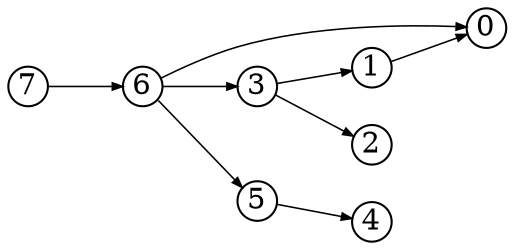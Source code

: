 digraph{
  rankdir=LR
  node [shape=circle,fixedsize=true,width=.26]
  edge [penwidth=0.75,arrowsize=0.5]
  7 -> {6}
  6 -> {0 3 5}
  5 -> {4}
  4 -> {}
  3 -> {1 2}
  2 -> {}
  1 -> {0}
}
